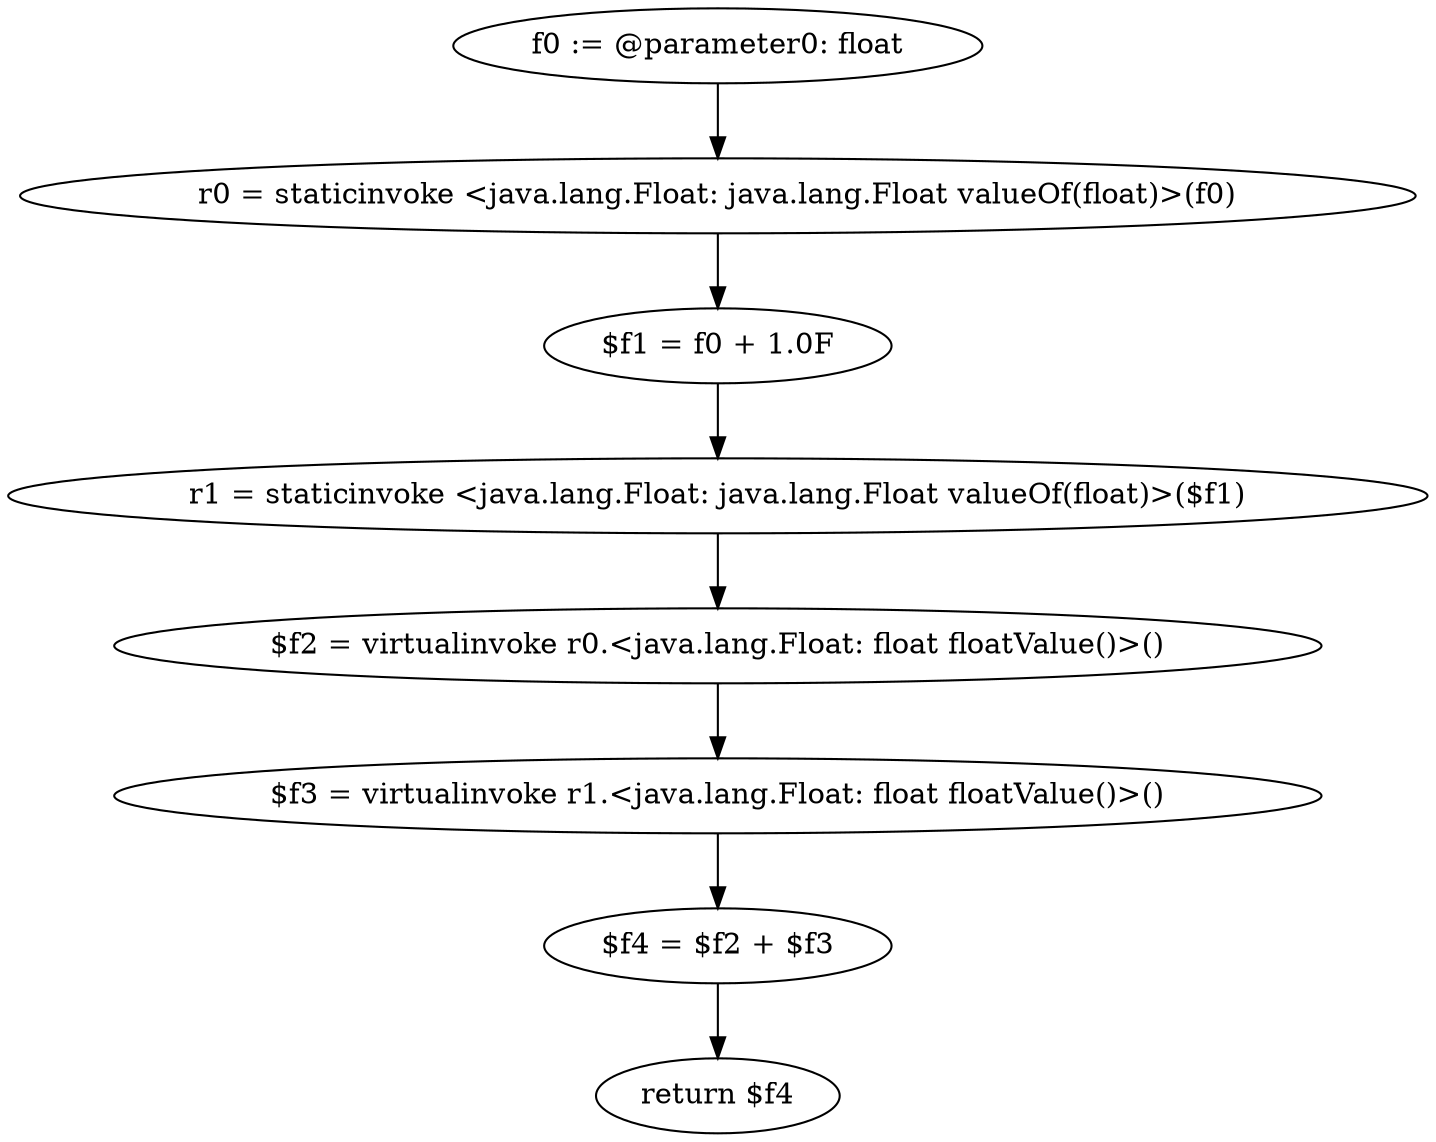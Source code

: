 digraph "unitGraph" {
    "f0 := @parameter0: float"
    "r0 = staticinvoke <java.lang.Float: java.lang.Float valueOf(float)>(f0)"
    "$f1 = f0 + 1.0F"
    "r1 = staticinvoke <java.lang.Float: java.lang.Float valueOf(float)>($f1)"
    "$f2 = virtualinvoke r0.<java.lang.Float: float floatValue()>()"
    "$f3 = virtualinvoke r1.<java.lang.Float: float floatValue()>()"
    "$f4 = $f2 + $f3"
    "return $f4"
    "f0 := @parameter0: float"->"r0 = staticinvoke <java.lang.Float: java.lang.Float valueOf(float)>(f0)";
    "r0 = staticinvoke <java.lang.Float: java.lang.Float valueOf(float)>(f0)"->"$f1 = f0 + 1.0F";
    "$f1 = f0 + 1.0F"->"r1 = staticinvoke <java.lang.Float: java.lang.Float valueOf(float)>($f1)";
    "r1 = staticinvoke <java.lang.Float: java.lang.Float valueOf(float)>($f1)"->"$f2 = virtualinvoke r0.<java.lang.Float: float floatValue()>()";
    "$f2 = virtualinvoke r0.<java.lang.Float: float floatValue()>()"->"$f3 = virtualinvoke r1.<java.lang.Float: float floatValue()>()";
    "$f3 = virtualinvoke r1.<java.lang.Float: float floatValue()>()"->"$f4 = $f2 + $f3";
    "$f4 = $f2 + $f3"->"return $f4";
}
